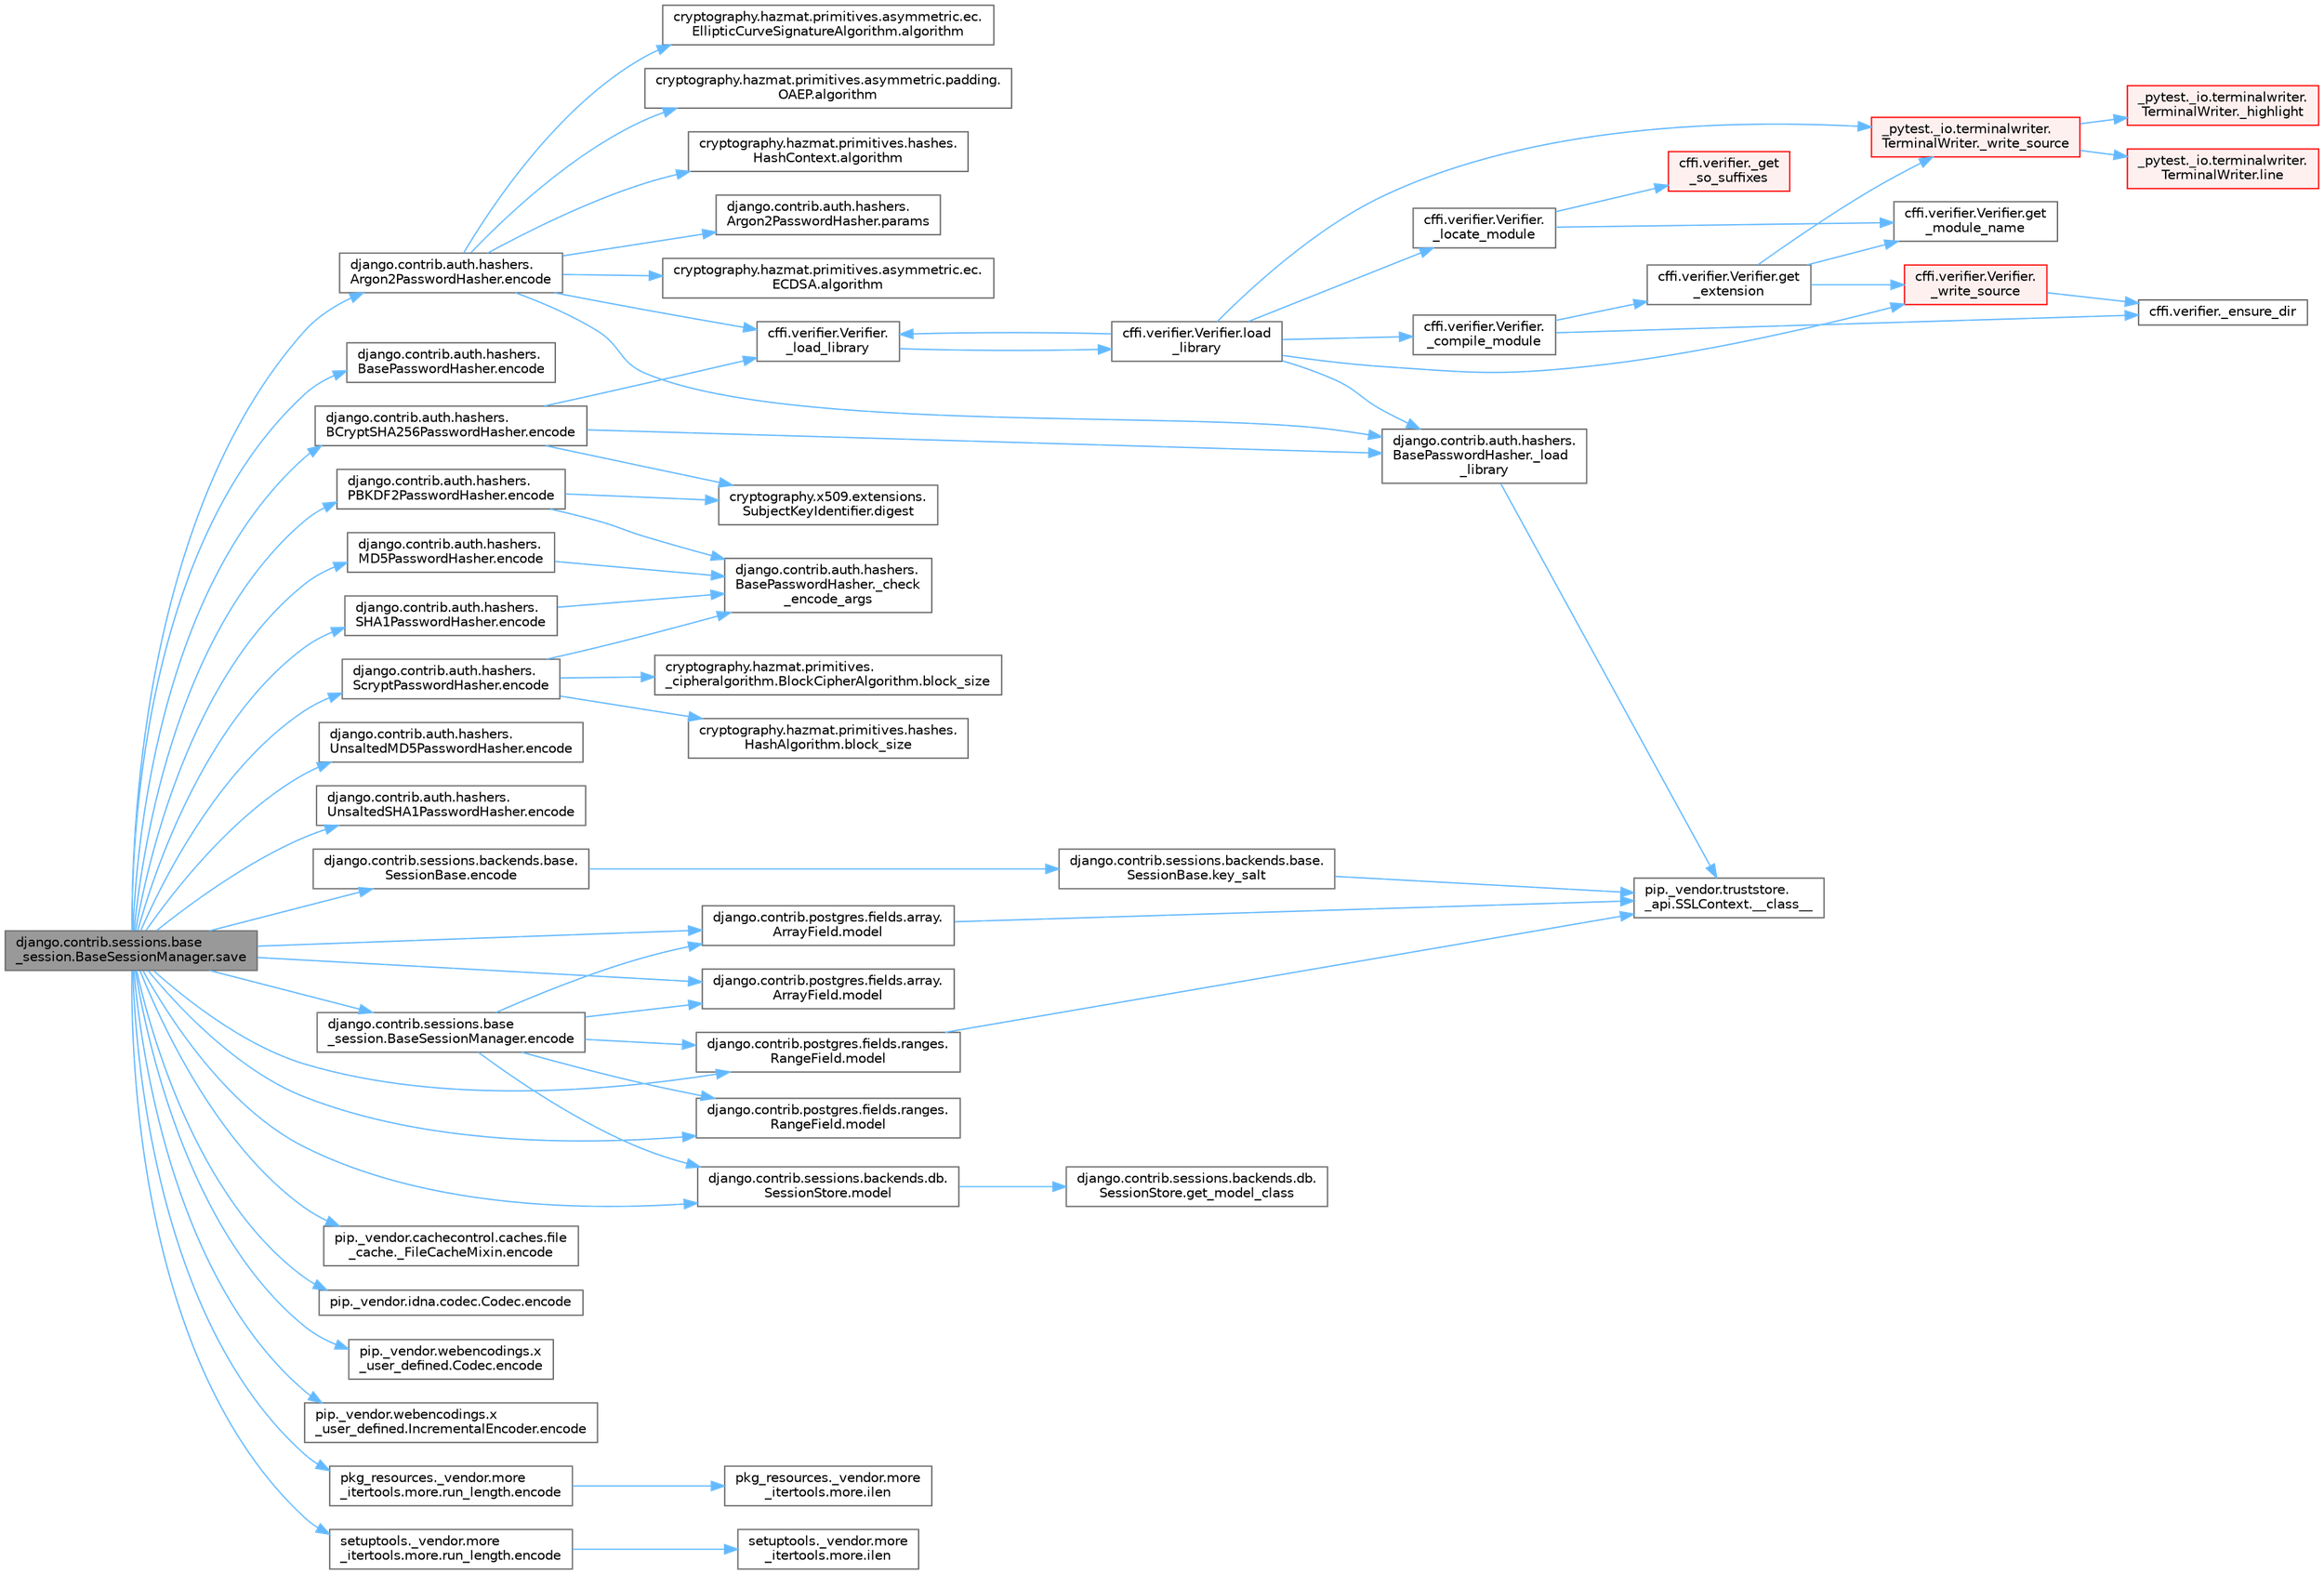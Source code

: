 digraph "django.contrib.sessions.base_session.BaseSessionManager.save"
{
 // LATEX_PDF_SIZE
  bgcolor="transparent";
  edge [fontname=Helvetica,fontsize=10,labelfontname=Helvetica,labelfontsize=10];
  node [fontname=Helvetica,fontsize=10,shape=box,height=0.2,width=0.4];
  rankdir="LR";
  Node1 [id="Node000001",label="django.contrib.sessions.base\l_session.BaseSessionManager.save",height=0.2,width=0.4,color="gray40", fillcolor="grey60", style="filled", fontcolor="black",tooltip=" "];
  Node1 -> Node2 [id="edge1_Node000001_Node000002",color="steelblue1",style="solid",tooltip=" "];
  Node2 [id="Node000002",label="django.contrib.auth.hashers.\lArgon2PasswordHasher.encode",height=0.2,width=0.4,color="grey40", fillcolor="white", style="filled",URL="$classdjango_1_1contrib_1_1auth_1_1hashers_1_1_argon2_password_hasher.html#a0ed201c5832e89c4a3272c737dfc7567",tooltip=" "];
  Node2 -> Node3 [id="edge2_Node000002_Node000003",color="steelblue1",style="solid",tooltip=" "];
  Node3 [id="Node000003",label="cffi.verifier.Verifier.\l_load_library",height=0.2,width=0.4,color="grey40", fillcolor="white", style="filled",URL="$classcffi_1_1verifier_1_1_verifier.html#a9de40d4d3231a07d492a907359b11949",tooltip=" "];
  Node3 -> Node4 [id="edge3_Node000003_Node000004",color="steelblue1",style="solid",tooltip=" "];
  Node4 [id="Node000004",label="cffi.verifier.Verifier.load\l_library",height=0.2,width=0.4,color="grey40", fillcolor="white", style="filled",URL="$classcffi_1_1verifier_1_1_verifier.html#a3f4cc3b50c42913dd0d22dc233524f28",tooltip=" "];
  Node4 -> Node5 [id="edge4_Node000004_Node000005",color="steelblue1",style="solid",tooltip=" "];
  Node5 [id="Node000005",label="cffi.verifier.Verifier.\l_compile_module",height=0.2,width=0.4,color="grey40", fillcolor="white", style="filled",URL="$classcffi_1_1verifier_1_1_verifier.html#ae0d07806ff6796d142c1c6d28a035fdd",tooltip=" "];
  Node5 -> Node6 [id="edge5_Node000005_Node000006",color="steelblue1",style="solid",tooltip=" "];
  Node6 [id="Node000006",label="cffi.verifier._ensure_dir",height=0.2,width=0.4,color="grey40", fillcolor="white", style="filled",URL="$namespacecffi_1_1verifier.html#a387f62286f292e9ae257a61853f24fc3",tooltip=" "];
  Node5 -> Node7 [id="edge6_Node000005_Node000007",color="steelblue1",style="solid",tooltip=" "];
  Node7 [id="Node000007",label="cffi.verifier.Verifier.get\l_extension",height=0.2,width=0.4,color="grey40", fillcolor="white", style="filled",URL="$classcffi_1_1verifier_1_1_verifier.html#af447ee2fbeadedce4b28f517cfb048da",tooltip=" "];
  Node7 -> Node8 [id="edge7_Node000007_Node000008",color="steelblue1",style="solid",tooltip=" "];
  Node8 [id="Node000008",label="_pytest._io.terminalwriter.\lTerminalWriter._write_source",height=0.2,width=0.4,color="red", fillcolor="#FFF0F0", style="filled",URL="$class__pytest_1_1__io_1_1terminalwriter_1_1_terminal_writer.html#a3499a8fa1635a0661a3476582408a433",tooltip=" "];
  Node8 -> Node9 [id="edge8_Node000008_Node000009",color="steelblue1",style="solid",tooltip=" "];
  Node9 [id="Node000009",label="_pytest._io.terminalwriter.\lTerminalWriter._highlight",height=0.2,width=0.4,color="red", fillcolor="#FFF0F0", style="filled",URL="$class__pytest_1_1__io_1_1terminalwriter_1_1_terminal_writer.html#ad65e7c329139730e9680203e1f40c437",tooltip=" "];
  Node8 -> Node12 [id="edge9_Node000008_Node000012",color="steelblue1",style="solid",tooltip=" "];
  Node12 [id="Node000012",label="_pytest._io.terminalwriter.\lTerminalWriter.line",height=0.2,width=0.4,color="red", fillcolor="#FFF0F0", style="filled",URL="$class__pytest_1_1__io_1_1terminalwriter_1_1_terminal_writer.html#a70c206b6c71b946771673c95d93d5d5a",tooltip=" "];
  Node7 -> Node4519 [id="edge10_Node000007_Node004519",color="steelblue1",style="solid",tooltip=" "];
  Node4519 [id="Node004519",label="cffi.verifier.Verifier.\l_write_source",height=0.2,width=0.4,color="red", fillcolor="#FFF0F0", style="filled",URL="$classcffi_1_1verifier_1_1_verifier.html#a1aa61152a52d10127b522cceb0efb670",tooltip=" "];
  Node4519 -> Node6 [id="edge11_Node004519_Node000006",color="steelblue1",style="solid",tooltip=" "];
  Node7 -> Node4521 [id="edge12_Node000007_Node004521",color="steelblue1",style="solid",tooltip=" "];
  Node4521 [id="Node004521",label="cffi.verifier.Verifier.get\l_module_name",height=0.2,width=0.4,color="grey40", fillcolor="white", style="filled",URL="$classcffi_1_1verifier_1_1_verifier.html#a16bf645476a21883a1dd15847720c4f6",tooltip=" "];
  Node4 -> Node3 [id="edge13_Node000004_Node000003",color="steelblue1",style="solid",tooltip=" "];
  Node4 -> Node259 [id="edge14_Node000004_Node000259",color="steelblue1",style="solid",tooltip=" "];
  Node259 [id="Node000259",label="django.contrib.auth.hashers.\lBasePasswordHasher._load\l_library",height=0.2,width=0.4,color="grey40", fillcolor="white", style="filled",URL="$classdjango_1_1contrib_1_1auth_1_1hashers_1_1_base_password_hasher.html#a82f689954acb14224d7004fdfacd0583",tooltip=" "];
  Node259 -> Node30 [id="edge15_Node000259_Node000030",color="steelblue1",style="solid",tooltip=" "];
  Node30 [id="Node000030",label="pip._vendor.truststore.\l_api.SSLContext.__class__",height=0.2,width=0.4,color="grey40", fillcolor="white", style="filled",URL="$classpip_1_1__vendor_1_1truststore_1_1__api_1_1_s_s_l_context.html#a530861514f31eabaa3f513557d6e66de",tooltip=" "];
  Node4 -> Node4522 [id="edge16_Node000004_Node004522",color="steelblue1",style="solid",tooltip=" "];
  Node4522 [id="Node004522",label="cffi.verifier.Verifier.\l_locate_module",height=0.2,width=0.4,color="grey40", fillcolor="white", style="filled",URL="$classcffi_1_1verifier_1_1_verifier.html#a39fa84e0d7f74e88dafcf2cad0c5cd39",tooltip=" "];
  Node4522 -> Node4523 [id="edge17_Node004522_Node004523",color="steelblue1",style="solid",tooltip=" "];
  Node4523 [id="Node004523",label="cffi.verifier._get\l_so_suffixes",height=0.2,width=0.4,color="red", fillcolor="#FFF0F0", style="filled",URL="$namespacecffi_1_1verifier.html#ac4e9c5c666bea7c6d94fadadeee03482",tooltip=" "];
  Node4522 -> Node4521 [id="edge18_Node004522_Node004521",color="steelblue1",style="solid",tooltip=" "];
  Node4 -> Node8 [id="edge19_Node000004_Node000008",color="steelblue1",style="solid",tooltip=" "];
  Node4 -> Node4519 [id="edge20_Node000004_Node004519",color="steelblue1",style="solid",tooltip=" "];
  Node2 -> Node259 [id="edge21_Node000002_Node000259",color="steelblue1",style="solid",tooltip=" "];
  Node2 -> Node978 [id="edge22_Node000002_Node000978",color="steelblue1",style="solid",tooltip=" "];
  Node978 [id="Node000978",label="cryptography.hazmat.primitives.asymmetric.ec.\lECDSA.algorithm",height=0.2,width=0.4,color="grey40", fillcolor="white", style="filled",URL="$classcryptography_1_1hazmat_1_1primitives_1_1asymmetric_1_1ec_1_1_e_c_d_s_a.html#af8b2ad5654a22d6881ca280f065703ab",tooltip=" "];
  Node2 -> Node979 [id="edge23_Node000002_Node000979",color="steelblue1",style="solid",tooltip=" "];
  Node979 [id="Node000979",label="cryptography.hazmat.primitives.asymmetric.ec.\lEllipticCurveSignatureAlgorithm.algorithm",height=0.2,width=0.4,color="grey40", fillcolor="white", style="filled",URL="$classcryptography_1_1hazmat_1_1primitives_1_1asymmetric_1_1ec_1_1_elliptic_curve_signature_algorithm.html#ac96045f23c0e56192e7e9e071d3ed60a",tooltip=" "];
  Node2 -> Node980 [id="edge24_Node000002_Node000980",color="steelblue1",style="solid",tooltip=" "];
  Node980 [id="Node000980",label="cryptography.hazmat.primitives.asymmetric.padding.\lOAEP.algorithm",height=0.2,width=0.4,color="grey40", fillcolor="white", style="filled",URL="$classcryptography_1_1hazmat_1_1primitives_1_1asymmetric_1_1padding_1_1_o_a_e_p.html#ad6f452615df34bef1b5a039c8fb5e11e",tooltip=" "];
  Node2 -> Node981 [id="edge25_Node000002_Node000981",color="steelblue1",style="solid",tooltip=" "];
  Node981 [id="Node000981",label="cryptography.hazmat.primitives.hashes.\lHashContext.algorithm",height=0.2,width=0.4,color="grey40", fillcolor="white", style="filled",URL="$classcryptography_1_1hazmat_1_1primitives_1_1hashes_1_1_hash_context.html#af82b9ea0836393b48314ae5c78191c66",tooltip=" "];
  Node2 -> Node83 [id="edge26_Node000002_Node000083",color="steelblue1",style="solid",tooltip=" "];
  Node83 [id="Node000083",label="django.contrib.auth.hashers.\lArgon2PasswordHasher.params",height=0.2,width=0.4,color="grey40", fillcolor="white", style="filled",URL="$classdjango_1_1contrib_1_1auth_1_1hashers_1_1_argon2_password_hasher.html#a7ff39876e9800961fb430e95e18f5687",tooltip=" "];
  Node1 -> Node257 [id="edge27_Node000001_Node000257",color="steelblue1",style="solid",tooltip=" "];
  Node257 [id="Node000257",label="django.contrib.auth.hashers.\lBasePasswordHasher.encode",height=0.2,width=0.4,color="grey40", fillcolor="white", style="filled",URL="$classdjango_1_1contrib_1_1auth_1_1hashers_1_1_base_password_hasher.html#a49e16f7e023ad167dd6f01072a5f968c",tooltip=" "];
  Node1 -> Node258 [id="edge28_Node000001_Node000258",color="steelblue1",style="solid",tooltip=" "];
  Node258 [id="Node000258",label="django.contrib.auth.hashers.\lBCryptSHA256PasswordHasher.encode",height=0.2,width=0.4,color="grey40", fillcolor="white", style="filled",URL="$classdjango_1_1contrib_1_1auth_1_1hashers_1_1_b_crypt_s_h_a256_password_hasher.html#a7fac654818c9a8cfe6a5df3fefe957a1",tooltip=" "];
  Node258 -> Node3 [id="edge29_Node000258_Node000003",color="steelblue1",style="solid",tooltip=" "];
  Node258 -> Node259 [id="edge30_Node000258_Node000259",color="steelblue1",style="solid",tooltip=" "];
  Node258 -> Node260 [id="edge31_Node000258_Node000260",color="steelblue1",style="solid",tooltip=" "];
  Node260 [id="Node000260",label="cryptography.x509.extensions.\lSubjectKeyIdentifier.digest",height=0.2,width=0.4,color="grey40", fillcolor="white", style="filled",URL="$classcryptography_1_1x509_1_1extensions_1_1_subject_key_identifier.html#a7bc3b4e8d5360d83165d8c309c57f98d",tooltip=" "];
  Node1 -> Node261 [id="edge32_Node000001_Node000261",color="steelblue1",style="solid",tooltip=" "];
  Node261 [id="Node000261",label="django.contrib.auth.hashers.\lMD5PasswordHasher.encode",height=0.2,width=0.4,color="grey40", fillcolor="white", style="filled",URL="$classdjango_1_1contrib_1_1auth_1_1hashers_1_1_m_d5_password_hasher.html#a29f8262e9e43c545f678e6598e40de64",tooltip=" "];
  Node261 -> Node262 [id="edge33_Node000261_Node000262",color="steelblue1",style="solid",tooltip=" "];
  Node262 [id="Node000262",label="django.contrib.auth.hashers.\lBasePasswordHasher._check\l_encode_args",height=0.2,width=0.4,color="grey40", fillcolor="white", style="filled",URL="$classdjango_1_1contrib_1_1auth_1_1hashers_1_1_base_password_hasher.html#a5e617515d2f441630393fbc10414a3a5",tooltip=" "];
  Node1 -> Node263 [id="edge34_Node000001_Node000263",color="steelblue1",style="solid",tooltip=" "];
  Node263 [id="Node000263",label="django.contrib.auth.hashers.\lPBKDF2PasswordHasher.encode",height=0.2,width=0.4,color="grey40", fillcolor="white", style="filled",URL="$classdjango_1_1contrib_1_1auth_1_1hashers_1_1_p_b_k_d_f2_password_hasher.html#ab9612c1c9ad15cb0d0ae22b7c8f68f9d",tooltip=" "];
  Node263 -> Node262 [id="edge35_Node000263_Node000262",color="steelblue1",style="solid",tooltip=" "];
  Node263 -> Node260 [id="edge36_Node000263_Node000260",color="steelblue1",style="solid",tooltip=" "];
  Node1 -> Node264 [id="edge37_Node000001_Node000264",color="steelblue1",style="solid",tooltip=" "];
  Node264 [id="Node000264",label="django.contrib.auth.hashers.\lScryptPasswordHasher.encode",height=0.2,width=0.4,color="grey40", fillcolor="white", style="filled",URL="$classdjango_1_1contrib_1_1auth_1_1hashers_1_1_scrypt_password_hasher.html#a1a5a33b642b1c9e74c5fd8a7c599b06b",tooltip=" "];
  Node264 -> Node262 [id="edge38_Node000264_Node000262",color="steelblue1",style="solid",tooltip=" "];
  Node264 -> Node265 [id="edge39_Node000264_Node000265",color="steelblue1",style="solid",tooltip=" "];
  Node265 [id="Node000265",label="cryptography.hazmat.primitives.\l_cipheralgorithm.BlockCipherAlgorithm.block_size",height=0.2,width=0.4,color="grey40", fillcolor="white", style="filled",URL="$classcryptography_1_1hazmat_1_1primitives_1_1__cipheralgorithm_1_1_block_cipher_algorithm.html#af4f088abea2adc20379c986851770ed4",tooltip=" "];
  Node264 -> Node266 [id="edge40_Node000264_Node000266",color="steelblue1",style="solid",tooltip=" "];
  Node266 [id="Node000266",label="cryptography.hazmat.primitives.hashes.\lHashAlgorithm.block_size",height=0.2,width=0.4,color="grey40", fillcolor="white", style="filled",URL="$classcryptography_1_1hazmat_1_1primitives_1_1hashes_1_1_hash_algorithm.html#a1d63d1b5be48a0a7ddb1adc7d9248e27",tooltip=" "];
  Node1 -> Node267 [id="edge41_Node000001_Node000267",color="steelblue1",style="solid",tooltip=" "];
  Node267 [id="Node000267",label="django.contrib.auth.hashers.\lSHA1PasswordHasher.encode",height=0.2,width=0.4,color="grey40", fillcolor="white", style="filled",URL="$classdjango_1_1contrib_1_1auth_1_1hashers_1_1_s_h_a1_password_hasher.html#a0bfd20e2b7729426887b049a14ce2822",tooltip=" "];
  Node267 -> Node262 [id="edge42_Node000267_Node000262",color="steelblue1",style="solid",tooltip=" "];
  Node1 -> Node268 [id="edge43_Node000001_Node000268",color="steelblue1",style="solid",tooltip=" "];
  Node268 [id="Node000268",label="django.contrib.auth.hashers.\lUnsaltedMD5PasswordHasher.encode",height=0.2,width=0.4,color="grey40", fillcolor="white", style="filled",URL="$classdjango_1_1contrib_1_1auth_1_1hashers_1_1_unsalted_m_d5_password_hasher.html#aafaa43801909c99c302a04d06be41299",tooltip=" "];
  Node1 -> Node269 [id="edge44_Node000001_Node000269",color="steelblue1",style="solid",tooltip=" "];
  Node269 [id="Node000269",label="django.contrib.auth.hashers.\lUnsaltedSHA1PasswordHasher.encode",height=0.2,width=0.4,color="grey40", fillcolor="white", style="filled",URL="$classdjango_1_1contrib_1_1auth_1_1hashers_1_1_unsalted_s_h_a1_password_hasher.html#a4704b6dcaa06a4e1db963ece790b3847",tooltip=" "];
  Node1 -> Node270 [id="edge45_Node000001_Node000270",color="steelblue1",style="solid",tooltip=" "];
  Node270 [id="Node000270",label="django.contrib.sessions.backends.base.\lSessionBase.encode",height=0.2,width=0.4,color="grey40", fillcolor="white", style="filled",URL="$classdjango_1_1contrib_1_1sessions_1_1backends_1_1base_1_1_session_base.html#a852f82138ea80dfbd7fd279fe91d5044",tooltip=" "];
  Node270 -> Node271 [id="edge46_Node000270_Node000271",color="steelblue1",style="solid",tooltip=" "];
  Node271 [id="Node000271",label="django.contrib.sessions.backends.base.\lSessionBase.key_salt",height=0.2,width=0.4,color="grey40", fillcolor="white", style="filled",URL="$classdjango_1_1contrib_1_1sessions_1_1backends_1_1base_1_1_session_base.html#aebfc89cbad42b8e0eea4d7c6ba55f321",tooltip=" "];
  Node271 -> Node30 [id="edge47_Node000271_Node000030",color="steelblue1",style="solid",tooltip=" "];
  Node1 -> Node272 [id="edge48_Node000001_Node000272",color="steelblue1",style="solid",tooltip=" "];
  Node272 [id="Node000272",label="django.contrib.sessions.base\l_session.BaseSessionManager.encode",height=0.2,width=0.4,color="grey40", fillcolor="white", style="filled",URL="$classdjango_1_1contrib_1_1sessions_1_1base__session_1_1_base_session_manager.html#a3306b0924783edcd31d0d8617cc0e1f0",tooltip=" "];
  Node272 -> Node76 [id="edge49_Node000272_Node000076",color="steelblue1",style="solid",tooltip=" "];
  Node76 [id="Node000076",label="django.contrib.postgres.fields.array.\lArrayField.model",height=0.2,width=0.4,color="grey40", fillcolor="white", style="filled",URL="$classdjango_1_1contrib_1_1postgres_1_1fields_1_1array_1_1_array_field.html#a4402eef4c4784e00671c9f229481f4c1",tooltip=" "];
  Node76 -> Node30 [id="edge50_Node000076_Node000030",color="steelblue1",style="solid",tooltip=" "];
  Node272 -> Node77 [id="edge51_Node000272_Node000077",color="steelblue1",style="solid",tooltip=" "];
  Node77 [id="Node000077",label="django.contrib.postgres.fields.array.\lArrayField.model",height=0.2,width=0.4,color="grey40", fillcolor="white", style="filled",URL="$classdjango_1_1contrib_1_1postgres_1_1fields_1_1array_1_1_array_field.html#a50a2796de85f960ca282b56ef2d9446c",tooltip=" "];
  Node272 -> Node78 [id="edge52_Node000272_Node000078",color="steelblue1",style="solid",tooltip=" "];
  Node78 [id="Node000078",label="django.contrib.postgres.fields.ranges.\lRangeField.model",height=0.2,width=0.4,color="grey40", fillcolor="white", style="filled",URL="$classdjango_1_1contrib_1_1postgres_1_1fields_1_1ranges_1_1_range_field.html#aa38c2bbd1bad0c8f9b0315ee468867a2",tooltip=" "];
  Node78 -> Node30 [id="edge53_Node000078_Node000030",color="steelblue1",style="solid",tooltip=" "];
  Node272 -> Node79 [id="edge54_Node000272_Node000079",color="steelblue1",style="solid",tooltip=" "];
  Node79 [id="Node000079",label="django.contrib.postgres.fields.ranges.\lRangeField.model",height=0.2,width=0.4,color="grey40", fillcolor="white", style="filled",URL="$classdjango_1_1contrib_1_1postgres_1_1fields_1_1ranges_1_1_range_field.html#a91b36827f010affd1ff89569cf40d1af",tooltip=" "];
  Node272 -> Node80 [id="edge55_Node000272_Node000080",color="steelblue1",style="solid",tooltip=" "];
  Node80 [id="Node000080",label="django.contrib.sessions.backends.db.\lSessionStore.model",height=0.2,width=0.4,color="grey40", fillcolor="white", style="filled",URL="$classdjango_1_1contrib_1_1sessions_1_1backends_1_1db_1_1_session_store.html#af52cfb4371af389c8bd4a6780274c403",tooltip=" "];
  Node80 -> Node81 [id="edge56_Node000080_Node000081",color="steelblue1",style="solid",tooltip=" "];
  Node81 [id="Node000081",label="django.contrib.sessions.backends.db.\lSessionStore.get_model_class",height=0.2,width=0.4,color="grey40", fillcolor="white", style="filled",URL="$classdjango_1_1contrib_1_1sessions_1_1backends_1_1db_1_1_session_store.html#a5e2d862e271e8f9173021bcaa61305ad",tooltip=" "];
  Node1 -> Node273 [id="edge57_Node000001_Node000273",color="steelblue1",style="solid",tooltip=" "];
  Node273 [id="Node000273",label="pip._vendor.cachecontrol.caches.file\l_cache._FileCacheMixin.encode",height=0.2,width=0.4,color="grey40", fillcolor="white", style="filled",URL="$classpip_1_1__vendor_1_1cachecontrol_1_1caches_1_1file__cache_1_1___file_cache_mixin.html#aeae959f7f51e1fcae81aa78cf60b3e9a",tooltip=" "];
  Node1 -> Node274 [id="edge58_Node000001_Node000274",color="steelblue1",style="solid",tooltip=" "];
  Node274 [id="Node000274",label="pip._vendor.idna.codec.Codec.encode",height=0.2,width=0.4,color="grey40", fillcolor="white", style="filled",URL="$classpip_1_1__vendor_1_1idna_1_1codec_1_1_codec.html#a9da6c15f576553401b4635ccef55c7fc",tooltip=" "];
  Node1 -> Node275 [id="edge59_Node000001_Node000275",color="steelblue1",style="solid",tooltip=" "];
  Node275 [id="Node000275",label="pip._vendor.webencodings.x\l_user_defined.Codec.encode",height=0.2,width=0.4,color="grey40", fillcolor="white", style="filled",URL="$classpip_1_1__vendor_1_1webencodings_1_1x__user__defined_1_1_codec.html#aa4f3a4f213fe2bbee440fc3732e43139",tooltip=" "];
  Node1 -> Node276 [id="edge60_Node000001_Node000276",color="steelblue1",style="solid",tooltip=" "];
  Node276 [id="Node000276",label="pip._vendor.webencodings.x\l_user_defined.IncrementalEncoder.encode",height=0.2,width=0.4,color="grey40", fillcolor="white", style="filled",URL="$classpip_1_1__vendor_1_1webencodings_1_1x__user__defined_1_1_incremental_encoder.html#a8177e86c819f3b1cde8e3ee686b7f6c7",tooltip=" "];
  Node1 -> Node277 [id="edge61_Node000001_Node000277",color="steelblue1",style="solid",tooltip=" "];
  Node277 [id="Node000277",label="pkg_resources._vendor.more\l_itertools.more.run_length.encode",height=0.2,width=0.4,color="grey40", fillcolor="white", style="filled",URL="$classpkg__resources_1_1__vendor_1_1more__itertools_1_1more_1_1run__length.html#a6dd9fc60d11560ef2d0ac1c2576be735",tooltip=" "];
  Node277 -> Node278 [id="edge62_Node000277_Node000278",color="steelblue1",style="solid",tooltip=" "];
  Node278 [id="Node000278",label="pkg_resources._vendor.more\l_itertools.more.ilen",height=0.2,width=0.4,color="grey40", fillcolor="white", style="filled",URL="$namespacepkg__resources_1_1__vendor_1_1more__itertools_1_1more.html#aa1e30d5690d435925581008846ff4282",tooltip=" "];
  Node1 -> Node279 [id="edge63_Node000001_Node000279",color="steelblue1",style="solid",tooltip=" "];
  Node279 [id="Node000279",label="setuptools._vendor.more\l_itertools.more.run_length.encode",height=0.2,width=0.4,color="grey40", fillcolor="white", style="filled",URL="$classsetuptools_1_1__vendor_1_1more__itertools_1_1more_1_1run__length.html#ad58076551271fa2a775b12129df70509",tooltip=" "];
  Node279 -> Node280 [id="edge64_Node000279_Node000280",color="steelblue1",style="solid",tooltip=" "];
  Node280 [id="Node000280",label="setuptools._vendor.more\l_itertools.more.ilen",height=0.2,width=0.4,color="grey40", fillcolor="white", style="filled",URL="$namespacesetuptools_1_1__vendor_1_1more__itertools_1_1more.html#a64c69fff987516a452aa90c06d24885e",tooltip=" "];
  Node1 -> Node76 [id="edge65_Node000001_Node000076",color="steelblue1",style="solid",tooltip=" "];
  Node1 -> Node77 [id="edge66_Node000001_Node000077",color="steelblue1",style="solid",tooltip=" "];
  Node1 -> Node78 [id="edge67_Node000001_Node000078",color="steelblue1",style="solid",tooltip=" "];
  Node1 -> Node79 [id="edge68_Node000001_Node000079",color="steelblue1",style="solid",tooltip=" "];
  Node1 -> Node80 [id="edge69_Node000001_Node000080",color="steelblue1",style="solid",tooltip=" "];
}
